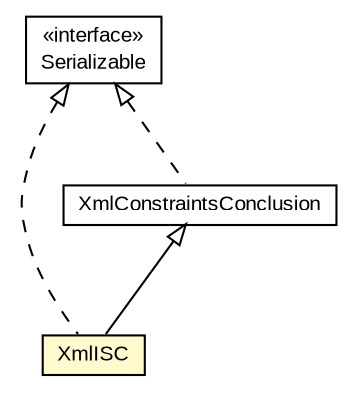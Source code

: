 #!/usr/local/bin/dot
#
# Class diagram 
# Generated by UMLGraph version R5_6-24-gf6e263 (http://www.umlgraph.org/)
#

digraph G {
	edge [fontname="arial",fontsize=10,labelfontname="arial",labelfontsize=10];
	node [fontname="arial",fontsize=10,shape=plaintext];
	nodesep=0.25;
	ranksep=0.5;
	// eu.europa.esig.dss.jaxb.detailedreport.XmlISC
	c811125 [label=<<table title="eu.europa.esig.dss.jaxb.detailedreport.XmlISC" border="0" cellborder="1" cellspacing="0" cellpadding="2" port="p" bgcolor="lemonChiffon" href="./XmlISC.html">
		<tr><td><table border="0" cellspacing="0" cellpadding="1">
<tr><td align="center" balign="center"> XmlISC </td></tr>
		</table></td></tr>
		</table>>, URL="./XmlISC.html", fontname="arial", fontcolor="black", fontsize=10.0];
	// eu.europa.esig.dss.jaxb.detailedreport.XmlConstraintsConclusion
	c811129 [label=<<table title="eu.europa.esig.dss.jaxb.detailedreport.XmlConstraintsConclusion" border="0" cellborder="1" cellspacing="0" cellpadding="2" port="p" href="./XmlConstraintsConclusion.html">
		<tr><td><table border="0" cellspacing="0" cellpadding="1">
<tr><td align="center" balign="center"> XmlConstraintsConclusion </td></tr>
		</table></td></tr>
		</table>>, URL="./XmlConstraintsConclusion.html", fontname="arial", fontcolor="black", fontsize=10.0];
	//eu.europa.esig.dss.jaxb.detailedreport.XmlISC extends eu.europa.esig.dss.jaxb.detailedreport.XmlConstraintsConclusion
	c811129:p -> c811125:p [dir=back,arrowtail=empty];
	//eu.europa.esig.dss.jaxb.detailedreport.XmlISC implements java.io.Serializable
	c811712:p -> c811125:p [dir=back,arrowtail=empty,style=dashed];
	//eu.europa.esig.dss.jaxb.detailedreport.XmlConstraintsConclusion implements java.io.Serializable
	c811712:p -> c811129:p [dir=back,arrowtail=empty,style=dashed];
	// java.io.Serializable
	c811712 [label=<<table title="java.io.Serializable" border="0" cellborder="1" cellspacing="0" cellpadding="2" port="p" href="http://java.sun.com/j2se/1.4.2/docs/api/java/io/Serializable.html">
		<tr><td><table border="0" cellspacing="0" cellpadding="1">
<tr><td align="center" balign="center"> &#171;interface&#187; </td></tr>
<tr><td align="center" balign="center"> Serializable </td></tr>
		</table></td></tr>
		</table>>, URL="http://java.sun.com/j2se/1.4.2/docs/api/java/io/Serializable.html", fontname="arial", fontcolor="black", fontsize=10.0];
}

